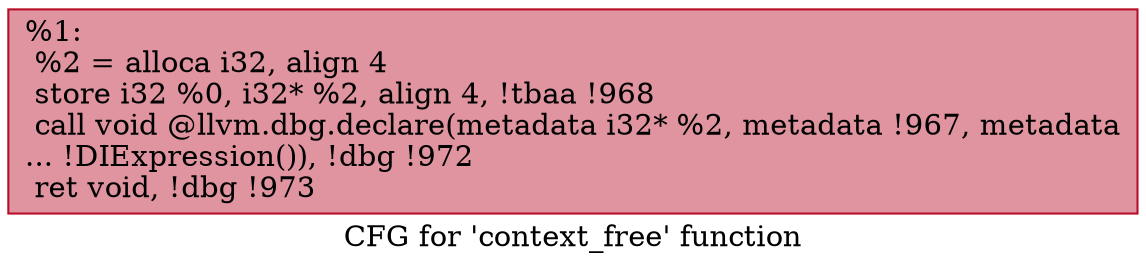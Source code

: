 digraph "CFG for 'context_free' function" {
	label="CFG for 'context_free' function";

	Node0x239a940 [shape=record,color="#b70d28ff", style=filled, fillcolor="#b70d2870",label="{%1:\l  %2 = alloca i32, align 4\l  store i32 %0, i32* %2, align 4, !tbaa !968\l  call void @llvm.dbg.declare(metadata i32* %2, metadata !967, metadata\l... !DIExpression()), !dbg !972\l  ret void, !dbg !973\l}"];
}
